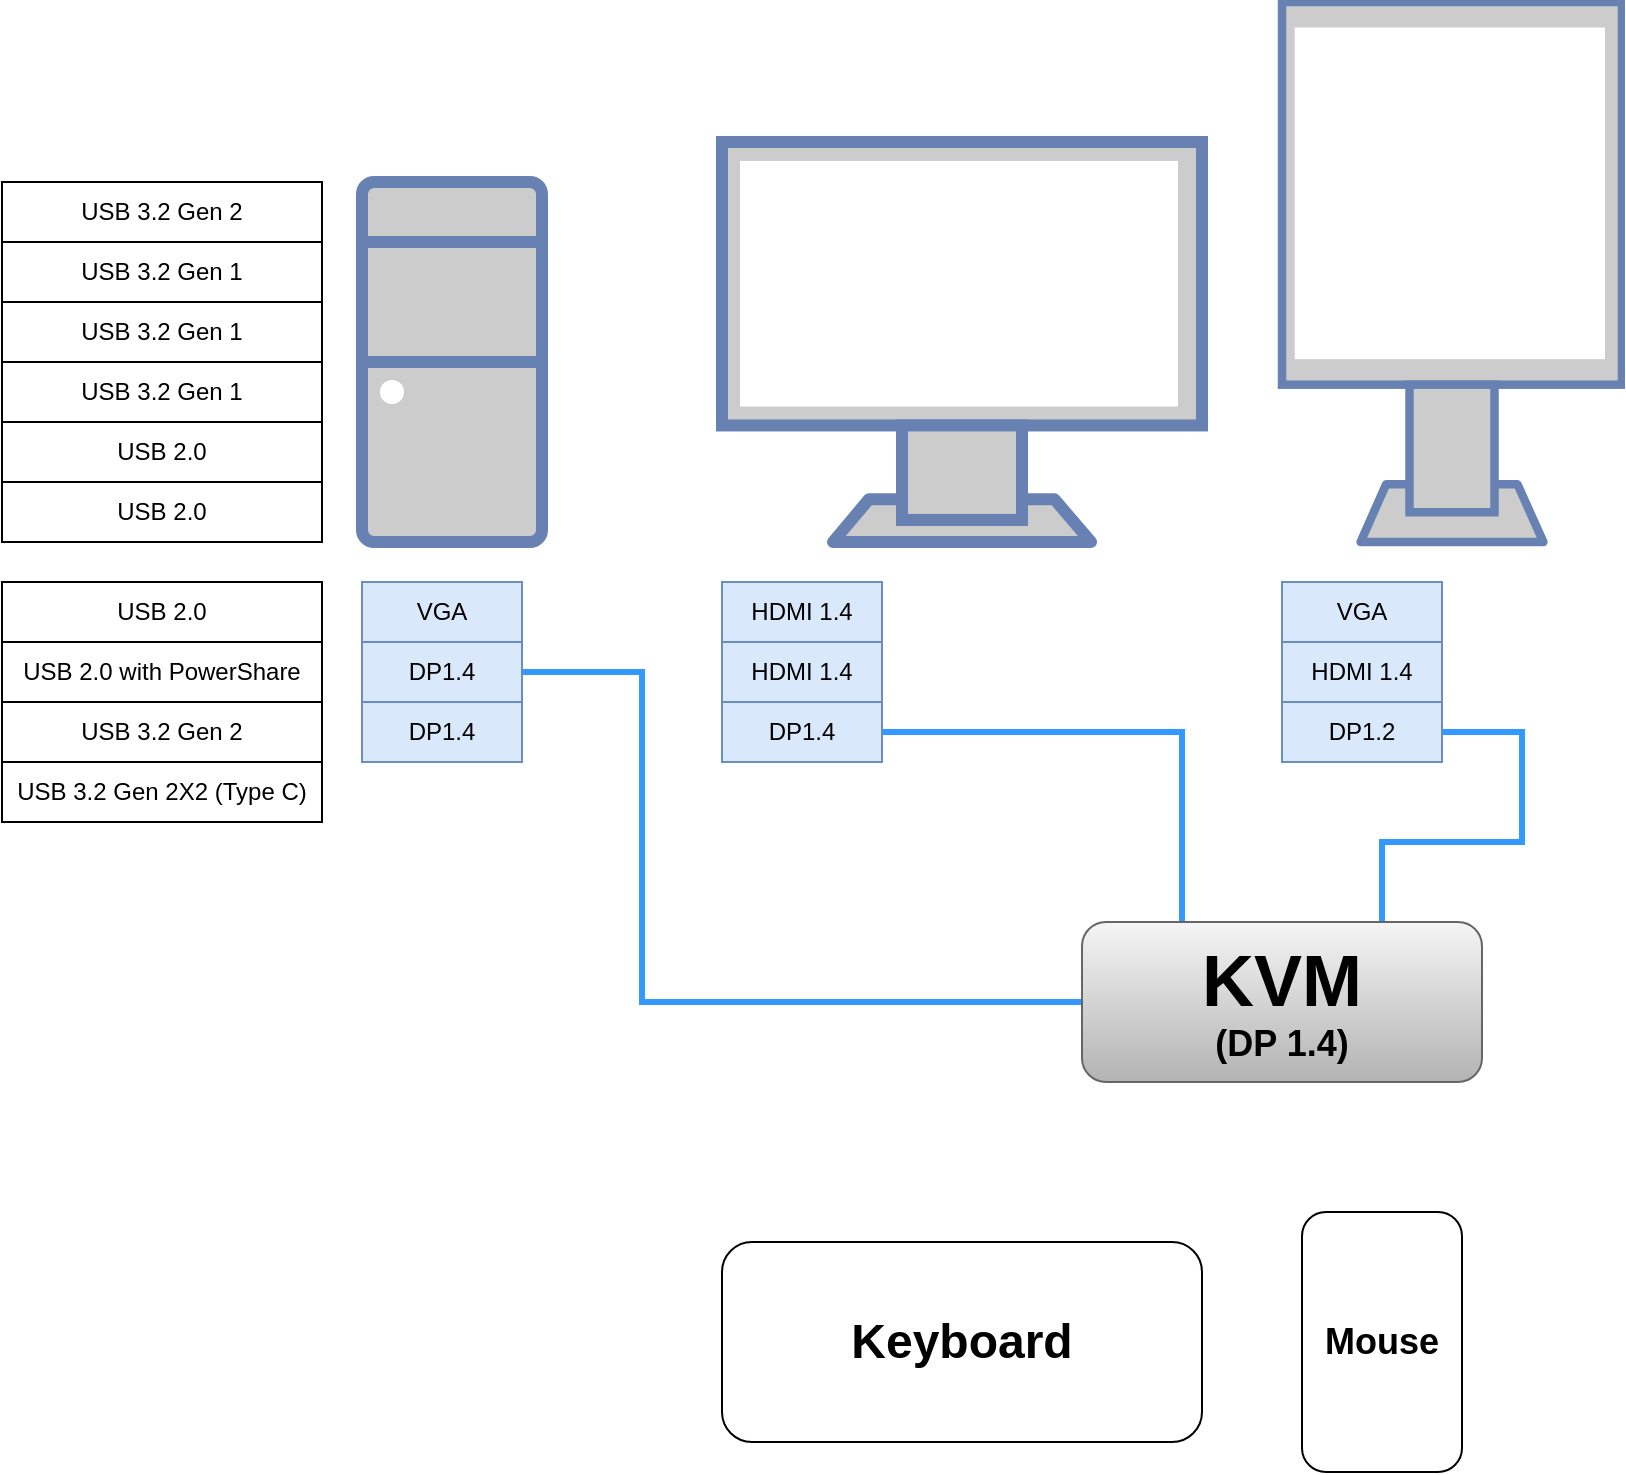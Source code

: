 <mxfile version="22.1.17" type="github">
  <diagram name="第 1 页" id="kpmuk1ibzoMcLN8SXdlH">
    <mxGraphModel dx="913" dy="484" grid="1" gridSize="10" guides="1" tooltips="1" connect="1" arrows="1" fold="1" page="1" pageScale="1" pageWidth="1169" pageHeight="827" math="0" shadow="0">
      <root>
        <mxCell id="0" />
        <mxCell id="1" parent="0" />
        <mxCell id="dcpNY8_qMibUtlgQIjlb-1" value="" style="fontColor=#0066CC;verticalAlign=top;verticalLabelPosition=bottom;labelPosition=center;align=center;html=1;outlineConnect=0;fillColor=#CCCCCC;strokeColor=#6881B3;gradientColor=none;gradientDirection=north;strokeWidth=2;shape=mxgraph.networks.monitor;" vertex="1" parent="1">
          <mxGeometry x="440" y="130" width="240" height="200" as="geometry" />
        </mxCell>
        <mxCell id="dcpNY8_qMibUtlgQIjlb-2" value="" style="fontColor=#0066CC;verticalAlign=top;verticalLabelPosition=bottom;labelPosition=center;align=center;html=1;outlineConnect=0;fillColor=#CCCCCC;strokeColor=#6881B3;gradientColor=none;gradientDirection=north;strokeWidth=2;shape=mxgraph.networks.monitor;" vertex="1" parent="1">
          <mxGeometry x="720" y="60" width="170" height="270" as="geometry" />
        </mxCell>
        <mxCell id="dcpNY8_qMibUtlgQIjlb-3" value="" style="fontColor=#0066CC;verticalAlign=top;verticalLabelPosition=bottom;labelPosition=center;align=center;html=1;outlineConnect=0;fillColor=#CCCCCC;strokeColor=#6881B3;gradientColor=none;gradientDirection=north;strokeWidth=2;shape=mxgraph.networks.desktop_pc;" vertex="1" parent="1">
          <mxGeometry x="260" y="150" width="90" height="180" as="geometry" />
        </mxCell>
        <mxCell id="dcpNY8_qMibUtlgQIjlb-4" value="&lt;font style=&quot;font-size: 24px;&quot;&gt;&lt;b&gt;Keyboard&lt;/b&gt;&lt;/font&gt;" style="rounded=1;whiteSpace=wrap;html=1;" vertex="1" parent="1">
          <mxGeometry x="440" y="680" width="240" height="100" as="geometry" />
        </mxCell>
        <mxCell id="dcpNY8_qMibUtlgQIjlb-5" value="&lt;b&gt;&lt;font style=&quot;font-size: 18px;&quot;&gt;Mouse&lt;/font&gt;&lt;/b&gt;" style="rounded=1;whiteSpace=wrap;html=1;" vertex="1" parent="1">
          <mxGeometry x="730" y="665" width="80" height="130" as="geometry" />
        </mxCell>
        <mxCell id="dcpNY8_qMibUtlgQIjlb-6" value="HDMI 1.4" style="rounded=0;whiteSpace=wrap;html=1;fillColor=#dae8fc;strokeColor=#6c8ebf;" vertex="1" parent="1">
          <mxGeometry x="440" y="350" width="80" height="30" as="geometry" />
        </mxCell>
        <mxCell id="dcpNY8_qMibUtlgQIjlb-7" value="HDMI 1.4" style="rounded=0;whiteSpace=wrap;html=1;fillColor=#dae8fc;strokeColor=#6c8ebf;" vertex="1" parent="1">
          <mxGeometry x="440" y="380" width="80" height="30" as="geometry" />
        </mxCell>
        <mxCell id="dcpNY8_qMibUtlgQIjlb-8" value="DP1.4" style="rounded=0;whiteSpace=wrap;html=1;fillColor=#dae8fc;strokeColor=#6c8ebf;" vertex="1" parent="1">
          <mxGeometry x="440" y="410" width="80" height="30" as="geometry" />
        </mxCell>
        <mxCell id="dcpNY8_qMibUtlgQIjlb-9" value="DP1.4" style="rounded=0;whiteSpace=wrap;html=1;fillColor=#dae8fc;strokeColor=#6c8ebf;" vertex="1" parent="1">
          <mxGeometry x="260" y="410" width="80" height="30" as="geometry" />
        </mxCell>
        <mxCell id="dcpNY8_qMibUtlgQIjlb-10" value="DP1.4" style="rounded=0;whiteSpace=wrap;html=1;fillColor=#dae8fc;strokeColor=#6c8ebf;" vertex="1" parent="1">
          <mxGeometry x="260" y="380" width="80" height="30" as="geometry" />
        </mxCell>
        <mxCell id="dcpNY8_qMibUtlgQIjlb-11" value="DP1.2" style="rounded=0;whiteSpace=wrap;html=1;fillColor=#dae8fc;strokeColor=#6c8ebf;" vertex="1" parent="1">
          <mxGeometry x="720" y="410" width="80" height="30" as="geometry" />
        </mxCell>
        <mxCell id="dcpNY8_qMibUtlgQIjlb-12" value="HDMI 1.4" style="rounded=0;whiteSpace=wrap;html=1;fillColor=#dae8fc;strokeColor=#6c8ebf;" vertex="1" parent="1">
          <mxGeometry x="720" y="380" width="80" height="30" as="geometry" />
        </mxCell>
        <mxCell id="dcpNY8_qMibUtlgQIjlb-13" value="VGA" style="rounded=0;whiteSpace=wrap;html=1;fillColor=#dae8fc;strokeColor=#6c8ebf;" vertex="1" parent="1">
          <mxGeometry x="720" y="350" width="80" height="30" as="geometry" />
        </mxCell>
        <mxCell id="dcpNY8_qMibUtlgQIjlb-14" value="VGA" style="rounded=0;whiteSpace=wrap;html=1;fillColor=#dae8fc;strokeColor=#6c8ebf;" vertex="1" parent="1">
          <mxGeometry x="260" y="350" width="80" height="30" as="geometry" />
        </mxCell>
        <mxCell id="dcpNY8_qMibUtlgQIjlb-17" style="edgeStyle=orthogonalEdgeStyle;rounded=0;orthogonalLoop=1;jettySize=auto;html=1;entryX=1;entryY=0.5;entryDx=0;entryDy=0;strokeWidth=3;strokeColor=#3399FF;endArrow=none;endFill=0;exitX=0.25;exitY=0;exitDx=0;exitDy=0;" edge="1" parent="1" source="dcpNY8_qMibUtlgQIjlb-15" target="dcpNY8_qMibUtlgQIjlb-8">
          <mxGeometry relative="1" as="geometry">
            <Array as="points">
              <mxPoint x="670" y="425" />
            </Array>
          </mxGeometry>
        </mxCell>
        <mxCell id="dcpNY8_qMibUtlgQIjlb-19" style="edgeStyle=orthogonalEdgeStyle;rounded=0;orthogonalLoop=1;jettySize=auto;html=1;entryX=1;entryY=0.5;entryDx=0;entryDy=0;endArrow=none;endFill=0;strokeWidth=3;strokeColor=#3399FF;exitX=0.75;exitY=0;exitDx=0;exitDy=0;" edge="1" parent="1" source="dcpNY8_qMibUtlgQIjlb-15" target="dcpNY8_qMibUtlgQIjlb-11">
          <mxGeometry relative="1" as="geometry" />
        </mxCell>
        <mxCell id="dcpNY8_qMibUtlgQIjlb-21" style="edgeStyle=orthogonalEdgeStyle;rounded=0;orthogonalLoop=1;jettySize=auto;html=1;entryX=1;entryY=0.5;entryDx=0;entryDy=0;endArrow=none;endFill=0;strokeWidth=3;strokeColor=#3399FF;exitX=0;exitY=0.5;exitDx=0;exitDy=0;" edge="1" parent="1" source="dcpNY8_qMibUtlgQIjlb-15" target="dcpNY8_qMibUtlgQIjlb-10">
          <mxGeometry relative="1" as="geometry">
            <Array as="points">
              <mxPoint x="400" y="560" />
              <mxPoint x="400" y="395" />
            </Array>
          </mxGeometry>
        </mxCell>
        <mxCell id="dcpNY8_qMibUtlgQIjlb-15" value="&lt;b&gt;&lt;font style=&quot;&quot;&gt;&lt;span style=&quot;font-size: 36px;&quot;&gt;KVM &lt;/span&gt;&lt;br&gt;&lt;font style=&quot;font-size: 18px;&quot;&gt;(DP 1.4)&lt;/font&gt;&lt;/font&gt;&lt;/b&gt;" style="rounded=1;whiteSpace=wrap;html=1;fillColor=#f5f5f5;gradientColor=#b3b3b3;strokeColor=#666666;" vertex="1" parent="1">
          <mxGeometry x="620" y="520" width="200" height="80" as="geometry" />
        </mxCell>
        <mxCell id="dcpNY8_qMibUtlgQIjlb-22" value="USB 2.0" style="rounded=0;whiteSpace=wrap;html=1;" vertex="1" parent="1">
          <mxGeometry x="80" y="350" width="160" height="30" as="geometry" />
        </mxCell>
        <mxCell id="dcpNY8_qMibUtlgQIjlb-23" value="USB 2.0 with PowerShare" style="rounded=0;whiteSpace=wrap;html=1;" vertex="1" parent="1">
          <mxGeometry x="80" y="380" width="160" height="30" as="geometry" />
        </mxCell>
        <mxCell id="dcpNY8_qMibUtlgQIjlb-24" value="USB 3.2 Gen 2X2 (Type C)" style="rounded=0;whiteSpace=wrap;html=1;" vertex="1" parent="1">
          <mxGeometry x="80" y="440" width="160" height="30" as="geometry" />
        </mxCell>
        <mxCell id="dcpNY8_qMibUtlgQIjlb-25" value="USB 3.2 Gen 2" style="rounded=0;whiteSpace=wrap;html=1;" vertex="1" parent="1">
          <mxGeometry x="80" y="410" width="160" height="30" as="geometry" />
        </mxCell>
        <mxCell id="dcpNY8_qMibUtlgQIjlb-26" value="USB 3.2 Gen 2" style="rounded=0;whiteSpace=wrap;html=1;" vertex="1" parent="1">
          <mxGeometry x="80" y="150" width="160" height="30" as="geometry" />
        </mxCell>
        <mxCell id="dcpNY8_qMibUtlgQIjlb-27" value="USB 2.0" style="rounded=0;whiteSpace=wrap;html=1;" vertex="1" parent="1">
          <mxGeometry x="80" y="300" width="160" height="30" as="geometry" />
        </mxCell>
        <mxCell id="dcpNY8_qMibUtlgQIjlb-28" value="USB 2.0" style="rounded=0;whiteSpace=wrap;html=1;" vertex="1" parent="1">
          <mxGeometry x="80" y="270" width="160" height="30" as="geometry" />
        </mxCell>
        <mxCell id="dcpNY8_qMibUtlgQIjlb-29" value="USB 3.2 Gen 1" style="rounded=0;whiteSpace=wrap;html=1;" vertex="1" parent="1">
          <mxGeometry x="80" y="240" width="160" height="30" as="geometry" />
        </mxCell>
        <mxCell id="dcpNY8_qMibUtlgQIjlb-30" value="USB 3.2 Gen 1" style="rounded=0;whiteSpace=wrap;html=1;" vertex="1" parent="1">
          <mxGeometry x="80" y="210" width="160" height="30" as="geometry" />
        </mxCell>
        <mxCell id="dcpNY8_qMibUtlgQIjlb-31" value="USB 3.2 Gen 1" style="rounded=0;whiteSpace=wrap;html=1;" vertex="1" parent="1">
          <mxGeometry x="80" y="180" width="160" height="30" as="geometry" />
        </mxCell>
      </root>
    </mxGraphModel>
  </diagram>
</mxfile>
